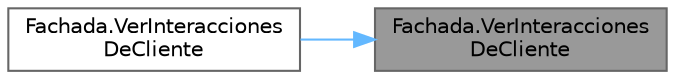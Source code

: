 digraph "Fachada.VerInteraccionesDeCliente"
{
 // INTERACTIVE_SVG=YES
 // LATEX_PDF_SIZE
  bgcolor="transparent";
  edge [fontname=Helvetica,fontsize=10,labelfontname=Helvetica,labelfontsize=10];
  node [fontname=Helvetica,fontsize=10,shape=box,height=0.2,width=0.4];
  rankdir="RL";
  Node1 [id="Node000001",label="Fachada.VerInteracciones\lDeCliente",height=0.2,width=0.4,color="gray40", fillcolor="grey60", style="filled", fontcolor="black",tooltip="Obtiene el historial completo de interacciones de un cliente."];
  Node1 -> Node2 [id="edge1_Node000001_Node000002",dir="back",color="steelblue1",style="solid",tooltip=" "];
  Node2 [id="Node000002",label="Fachada.VerInteracciones\lDeCliente",height=0.2,width=0.4,color="grey40", fillcolor="white", style="filled",URL="$classFachada.html#aea53b3c9009f807a533041453769880a",tooltip="(Sobrecarga) Obtiene las interacciones, filtradas por tipo y fecha."];
}
